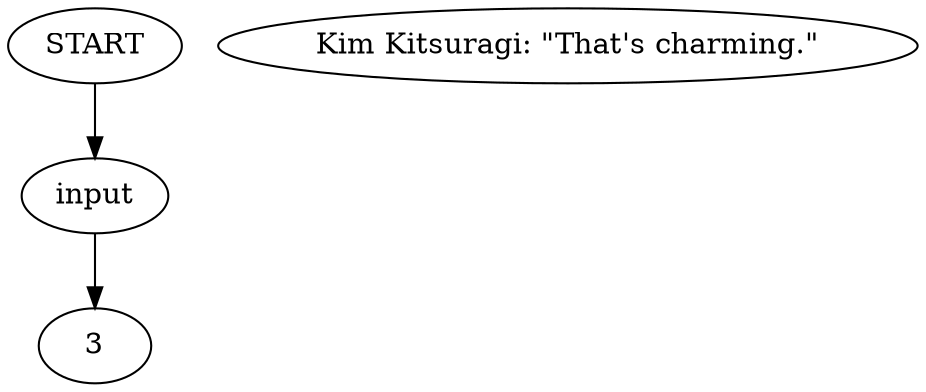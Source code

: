 # YARD / KIM SHACK barks
# IF we ever get Kim Barks working, whoop-dee-doy!
# ==================================================
digraph G {
	  0 [label="START"];
	  1 [label="input"];
	  2 [label="Kim Kitsuragi: \"That's charming.\""];
	  0 -> 1
	  1 -> 3
}

